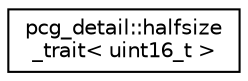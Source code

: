 digraph "Graphical Class Hierarchy"
{
 // LATEX_PDF_SIZE
  edge [fontname="Helvetica",fontsize="10",labelfontname="Helvetica",labelfontsize="10"];
  node [fontname="Helvetica",fontsize="10",shape=record];
  rankdir="LR";
  Node0 [label="pcg_detail::halfsize\l_trait\< uint16_t \>",height=0.2,width=0.4,color="black", fillcolor="white", style="filled",URL="$structpcg__detail_1_1halfsize__trait_3_01uint16__t_01_4.html",tooltip=" "];
}
